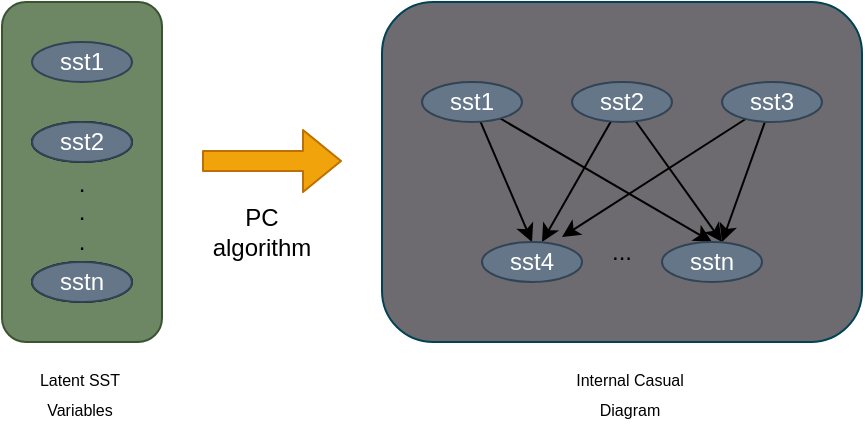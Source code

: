 <mxfile>
    <diagram id="prRmSFvXa0ndYvwB24DS" name="第 1 页">
        <mxGraphModel dx="1442" dy="1028" grid="1" gridSize="10" guides="1" tooltips="1" connect="1" arrows="1" fold="1" page="1" pageScale="1" pageWidth="3300" pageHeight="4681" math="0" shadow="0">
            <root>
                <mxCell id="0"/>
                <mxCell id="1" parent="0"/>
                <mxCell id="2" value="" style="rounded=1;whiteSpace=wrap;html=1;fillColor=#6d8764;fontColor=#ffffff;strokeColor=#3A5431;" parent="1" vertex="1">
                    <mxGeometry x="420" y="320" width="80" height="170" as="geometry"/>
                </mxCell>
                <mxCell id="3" value="" style="shape=flexArrow;endArrow=classic;html=1;fillColor=#f0a30a;strokeColor=#BD7000;" parent="1" edge="1">
                    <mxGeometry width="50" height="50" relative="1" as="geometry">
                        <mxPoint x="520" y="399.5" as="sourcePoint"/>
                        <mxPoint x="590" y="399.5" as="targetPoint"/>
                    </mxGeometry>
                </mxCell>
                <mxCell id="4" value="PC algorithm" style="text;html=1;strokeColor=none;fillColor=none;align=center;verticalAlign=middle;whiteSpace=wrap;rounded=0;" parent="1" vertex="1">
                    <mxGeometry x="520" y="420" width="60" height="30" as="geometry"/>
                </mxCell>
                <mxCell id="5" value="&lt;font style=&quot;font-size: 8px;&quot;&gt;Latent SST Variables&lt;/font&gt;" style="text;html=1;strokeColor=none;fillColor=none;align=center;verticalAlign=middle;whiteSpace=wrap;rounded=0;" parent="1" vertex="1">
                    <mxGeometry x="435" y="500" width="47.5" height="30" as="geometry"/>
                </mxCell>
                <mxCell id="6" value="" style="rounded=1;whiteSpace=wrap;html=1;fillColor=#6D6B70;fontColor=#ffffff;strokeColor=#014354;" parent="1" vertex="1">
                    <mxGeometry x="610" y="320" width="240" height="170" as="geometry"/>
                </mxCell>
                <mxCell id="15" style="edgeStyle=none;html=1;entryX=0.5;entryY=0;entryDx=0;entryDy=0;" parent="1" source="8" target="12" edge="1">
                    <mxGeometry relative="1" as="geometry"/>
                </mxCell>
                <mxCell id="18" style="edgeStyle=none;html=1;entryX=0.5;entryY=0;entryDx=0;entryDy=0;" parent="1" source="8" target="13" edge="1">
                    <mxGeometry relative="1" as="geometry"/>
                </mxCell>
                <mxCell id="8" value="sst1" style="ellipse;whiteSpace=wrap;html=1;fillColor=#647687;fontColor=#ffffff;strokeColor=#314354;" parent="1" vertex="1">
                    <mxGeometry x="630" y="360" width="50" height="20" as="geometry"/>
                </mxCell>
                <mxCell id="16" style="edgeStyle=none;html=1;" parent="1" source="9" edge="1">
                    <mxGeometry relative="1" as="geometry">
                        <mxPoint x="690" y="440" as="targetPoint"/>
                    </mxGeometry>
                </mxCell>
                <mxCell id="19" style="edgeStyle=none;html=1;" parent="1" source="9" edge="1">
                    <mxGeometry relative="1" as="geometry">
                        <mxPoint x="780" y="440" as="targetPoint"/>
                    </mxGeometry>
                </mxCell>
                <mxCell id="9" value="sst2" style="ellipse;whiteSpace=wrap;html=1;fillColor=#647687;fontColor=#ffffff;strokeColor=#314354;" parent="1" vertex="1">
                    <mxGeometry x="705" y="360" width="50" height="20" as="geometry"/>
                </mxCell>
                <mxCell id="17" style="edgeStyle=none;html=1;entryX=0;entryY=0.25;entryDx=0;entryDy=0;" parent="1" source="10" target="11" edge="1">
                    <mxGeometry relative="1" as="geometry"/>
                </mxCell>
                <mxCell id="20" style="edgeStyle=none;html=1;" parent="1" source="10" edge="1">
                    <mxGeometry relative="1" as="geometry">
                        <mxPoint x="780" y="440" as="targetPoint"/>
                    </mxGeometry>
                </mxCell>
                <mxCell id="10" value="sst3" style="ellipse;whiteSpace=wrap;html=1;fillColor=#647687;fontColor=#ffffff;strokeColor=#314354;" parent="1" vertex="1">
                    <mxGeometry x="780" y="360" width="50" height="20" as="geometry"/>
                </mxCell>
                <mxCell id="11" value="..." style="text;html=1;strokeColor=none;fillColor=none;align=center;verticalAlign=middle;whiteSpace=wrap;rounded=0;" parent="1" vertex="1">
                    <mxGeometry x="700" y="430" width="60" height="30" as="geometry"/>
                </mxCell>
                <mxCell id="12" value="sst4" style="ellipse;whiteSpace=wrap;html=1;fillColor=#647687;fontColor=#ffffff;strokeColor=#314354;" parent="1" vertex="1">
                    <mxGeometry x="660" y="440" width="50" height="20" as="geometry"/>
                </mxCell>
                <mxCell id="13" value="sstn" style="ellipse;whiteSpace=wrap;html=1;fillColor=#647687;fontColor=#ffffff;strokeColor=#314354;" parent="1" vertex="1">
                    <mxGeometry x="750" y="440" width="50" height="20" as="geometry"/>
                </mxCell>
                <mxCell id="21" value="&lt;font style=&quot;font-size: 8px;&quot;&gt;Internal Casual Diagram&lt;/font&gt;" style="text;html=1;strokeColor=none;fillColor=none;align=center;verticalAlign=middle;whiteSpace=wrap;rounded=0;" parent="1" vertex="1">
                    <mxGeometry x="700" y="500" width="67.5" height="30" as="geometry"/>
                </mxCell>
                <mxCell id="22" value="sst1" style="ellipse;whiteSpace=wrap;html=1;fillColor=#647687;fontColor=#ffffff;strokeColor=#314354;" parent="1" vertex="1">
                    <mxGeometry x="435" y="340" width="50" height="20" as="geometry"/>
                </mxCell>
                <mxCell id="23" value="sst1" style="ellipse;whiteSpace=wrap;html=1;" parent="1" vertex="1">
                    <mxGeometry x="435" y="380" width="50" height="20" as="geometry"/>
                </mxCell>
                <mxCell id="24" value=".&lt;br&gt;.&lt;br&gt;." style="text;html=1;strokeColor=none;fillColor=none;align=center;verticalAlign=middle;whiteSpace=wrap;rounded=0;" parent="1" vertex="1">
                    <mxGeometry x="450" y="410" width="20" height="30" as="geometry"/>
                </mxCell>
                <mxCell id="25" value="sst1" style="ellipse;whiteSpace=wrap;html=1;" parent="1" vertex="1">
                    <mxGeometry x="435" y="450" width="50" height="20" as="geometry"/>
                </mxCell>
                <mxCell id="26" value="sst2" style="ellipse;whiteSpace=wrap;html=1;fillColor=#647687;fontColor=#ffffff;strokeColor=#314354;" parent="1" vertex="1">
                    <mxGeometry x="435" y="380" width="50" height="20" as="geometry"/>
                </mxCell>
                <mxCell id="27" value="sstn" style="ellipse;whiteSpace=wrap;html=1;fillColor=#647687;fontColor=#ffffff;strokeColor=#314354;" parent="1" vertex="1">
                    <mxGeometry x="435" y="450" width="50" height="20" as="geometry"/>
                </mxCell>
            </root>
        </mxGraphModel>
    </diagram>
</mxfile>